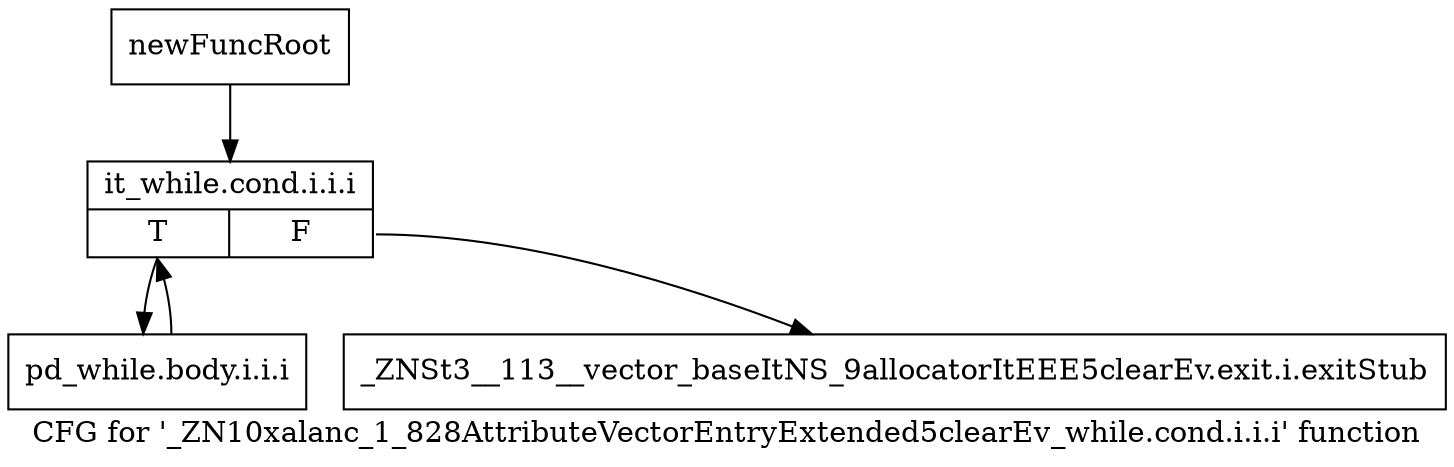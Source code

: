 digraph "CFG for '_ZN10xalanc_1_828AttributeVectorEntryExtended5clearEv_while.cond.i.i.i' function" {
	label="CFG for '_ZN10xalanc_1_828AttributeVectorEntryExtended5clearEv_while.cond.i.i.i' function";

	Node0x9d2b3d0 [shape=record,label="{newFuncRoot}"];
	Node0x9d2b3d0 -> Node0x9d2b470;
	Node0x9d2b420 [shape=record,label="{_ZNSt3__113__vector_baseItNS_9allocatorItEEE5clearEv.exit.i.exitStub}"];
	Node0x9d2b470 [shape=record,label="{it_while.cond.i.i.i|{<s0>T|<s1>F}}"];
	Node0x9d2b470:s0 -> Node0x9d2b4c0;
	Node0x9d2b470:s1 -> Node0x9d2b420;
	Node0x9d2b4c0 [shape=record,label="{pd_while.body.i.i.i}"];
	Node0x9d2b4c0 -> Node0x9d2b470;
}
